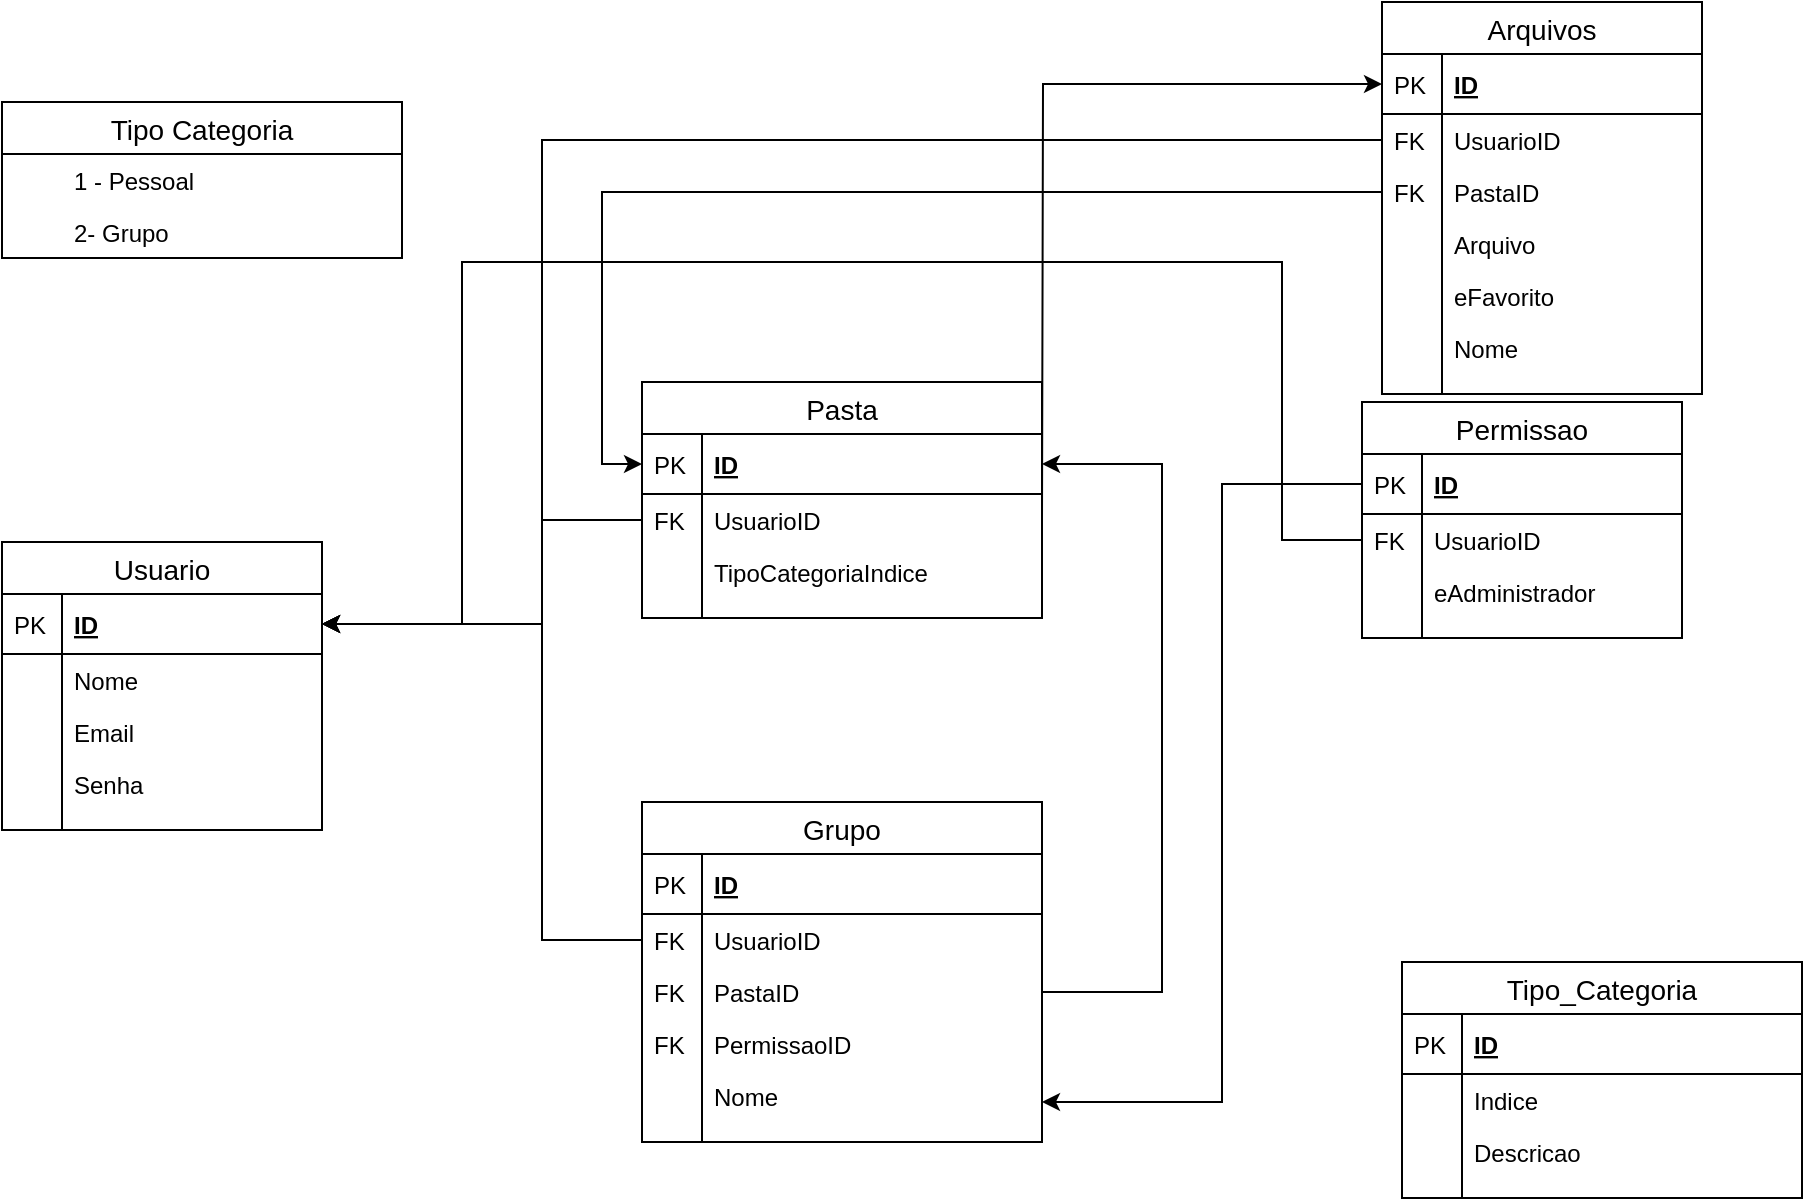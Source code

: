 <mxfile version="13.10.8" type="device"><diagram id="Y_CBN2V1JH_59DsNnTr5" name="Page-1"><mxGraphModel dx="945" dy="1689" grid="1" gridSize="10" guides="1" tooltips="1" connect="1" arrows="1" fold="1" page="1" pageScale="1" pageWidth="850" pageHeight="1100" math="0" shadow="0"><root><mxCell id="0"/><mxCell id="1" parent="0"/><mxCell id="GXHmcTsdNjExEG0GME_P-5" value="Usuario" style="swimlane;fontStyle=0;childLayout=stackLayout;horizontal=1;startSize=26;horizontalStack=0;resizeParent=1;resizeParentMax=0;resizeLast=0;collapsible=1;marginBottom=0;align=center;fontSize=14;" parent="1" vertex="1"><mxGeometry y="-130" width="160" height="144" as="geometry"/></mxCell><mxCell id="GXHmcTsdNjExEG0GME_P-6" value="ID" style="shape=partialRectangle;top=0;left=0;right=0;bottom=1;align=left;verticalAlign=middle;fillColor=none;spacingLeft=34;spacingRight=4;overflow=hidden;rotatable=0;points=[[0,0.5],[1,0.5]];portConstraint=eastwest;dropTarget=0;fontStyle=5;fontSize=12;" parent="GXHmcTsdNjExEG0GME_P-5" vertex="1"><mxGeometry y="26" width="160" height="30" as="geometry"/></mxCell><mxCell id="GXHmcTsdNjExEG0GME_P-7" value="PK" style="shape=partialRectangle;top=0;left=0;bottom=0;fillColor=none;align=left;verticalAlign=middle;spacingLeft=4;spacingRight=4;overflow=hidden;rotatable=0;points=[];portConstraint=eastwest;part=1;fontSize=12;" parent="GXHmcTsdNjExEG0GME_P-6" vertex="1" connectable="0"><mxGeometry width="30" height="30" as="geometry"/></mxCell><mxCell id="GXHmcTsdNjExEG0GME_P-8" value="Nome" style="shape=partialRectangle;top=0;left=0;right=0;bottom=0;align=left;verticalAlign=top;fillColor=none;spacingLeft=34;spacingRight=4;overflow=hidden;rotatable=0;points=[[0,0.5],[1,0.5]];portConstraint=eastwest;dropTarget=0;fontSize=12;" parent="GXHmcTsdNjExEG0GME_P-5" vertex="1"><mxGeometry y="56" width="160" height="26" as="geometry"/></mxCell><mxCell id="GXHmcTsdNjExEG0GME_P-9" value="" style="shape=partialRectangle;top=0;left=0;bottom=0;fillColor=none;align=left;verticalAlign=top;spacingLeft=4;spacingRight=4;overflow=hidden;rotatable=0;points=[];portConstraint=eastwest;part=1;fontSize=12;" parent="GXHmcTsdNjExEG0GME_P-8" vertex="1" connectable="0"><mxGeometry width="30" height="26" as="geometry"/></mxCell><mxCell id="GXHmcTsdNjExEG0GME_P-10" value="Email" style="shape=partialRectangle;top=0;left=0;right=0;bottom=0;align=left;verticalAlign=top;fillColor=none;spacingLeft=34;spacingRight=4;overflow=hidden;rotatable=0;points=[[0,0.5],[1,0.5]];portConstraint=eastwest;dropTarget=0;fontSize=12;" parent="GXHmcTsdNjExEG0GME_P-5" vertex="1"><mxGeometry y="82" width="160" height="26" as="geometry"/></mxCell><mxCell id="GXHmcTsdNjExEG0GME_P-11" value="" style="shape=partialRectangle;top=0;left=0;bottom=0;fillColor=none;align=left;verticalAlign=top;spacingLeft=4;spacingRight=4;overflow=hidden;rotatable=0;points=[];portConstraint=eastwest;part=1;fontSize=12;" parent="GXHmcTsdNjExEG0GME_P-10" vertex="1" connectable="0"><mxGeometry width="30" height="26" as="geometry"/></mxCell><mxCell id="GXHmcTsdNjExEG0GME_P-12" value="Senha" style="shape=partialRectangle;top=0;left=0;right=0;bottom=0;align=left;verticalAlign=top;fillColor=none;spacingLeft=34;spacingRight=4;overflow=hidden;rotatable=0;points=[[0,0.5],[1,0.5]];portConstraint=eastwest;dropTarget=0;fontSize=12;" parent="GXHmcTsdNjExEG0GME_P-5" vertex="1"><mxGeometry y="108" width="160" height="26" as="geometry"/></mxCell><mxCell id="GXHmcTsdNjExEG0GME_P-13" value="" style="shape=partialRectangle;top=0;left=0;bottom=0;fillColor=none;align=left;verticalAlign=top;spacingLeft=4;spacingRight=4;overflow=hidden;rotatable=0;points=[];portConstraint=eastwest;part=1;fontSize=12;" parent="GXHmcTsdNjExEG0GME_P-12" vertex="1" connectable="0"><mxGeometry width="30" height="26" as="geometry"/></mxCell><mxCell id="GXHmcTsdNjExEG0GME_P-14" value="" style="shape=partialRectangle;top=0;left=0;right=0;bottom=0;align=left;verticalAlign=top;fillColor=none;spacingLeft=34;spacingRight=4;overflow=hidden;rotatable=0;points=[[0,0.5],[1,0.5]];portConstraint=eastwest;dropTarget=0;fontSize=12;" parent="GXHmcTsdNjExEG0GME_P-5" vertex="1"><mxGeometry y="134" width="160" height="10" as="geometry"/></mxCell><mxCell id="GXHmcTsdNjExEG0GME_P-15" value="" style="shape=partialRectangle;top=0;left=0;bottom=0;fillColor=none;align=left;verticalAlign=top;spacingLeft=4;spacingRight=4;overflow=hidden;rotatable=0;points=[];portConstraint=eastwest;part=1;fontSize=12;" parent="GXHmcTsdNjExEG0GME_P-14" vertex="1" connectable="0"><mxGeometry width="30" height="10" as="geometry"/></mxCell><mxCell id="UdOI5tjL_8fjqwaxzGf3-22" style="edgeStyle=orthogonalEdgeStyle;rounded=0;orthogonalLoop=1;jettySize=auto;html=1;entryX=1;entryY=0.5;entryDx=0;entryDy=0;" parent="1" source="LT3UlLg-mQmV9K18xNz3-19" target="GXHmcTsdNjExEG0GME_P-6" edge="1"><mxGeometry relative="1" as="geometry"><Array as="points"><mxPoint x="270" y="-141"/><mxPoint x="270" y="-89"/></Array></mxGeometry></mxCell><mxCell id="UdOI5tjL_8fjqwaxzGf3-23" style="edgeStyle=orthogonalEdgeStyle;rounded=0;orthogonalLoop=1;jettySize=auto;html=1;entryX=1;entryY=0.5;entryDx=0;entryDy=0;" parent="1" source="UdOI5tjL_8fjqwaxzGf3-4" target="GXHmcTsdNjExEG0GME_P-6" edge="1"><mxGeometry relative="1" as="geometry"><Array as="points"><mxPoint x="270" y="69"/><mxPoint x="270" y="-89"/></Array></mxGeometry></mxCell><mxCell id="LT3UlLg-mQmV9K18xNz3-10" value="Tipo_Categoria" style="swimlane;fontStyle=0;childLayout=stackLayout;horizontal=1;startSize=26;horizontalStack=0;resizeParent=1;resizeParentMax=0;resizeLast=0;collapsible=1;marginBottom=0;align=center;fontSize=14;" parent="1" vertex="1"><mxGeometry x="700" y="80" width="200" height="118" as="geometry"/></mxCell><mxCell id="LT3UlLg-mQmV9K18xNz3-11" value="ID" style="shape=partialRectangle;top=0;left=0;right=0;bottom=1;align=left;verticalAlign=middle;fillColor=none;spacingLeft=34;spacingRight=4;overflow=hidden;rotatable=0;points=[[0,0.5],[1,0.5]];portConstraint=eastwest;dropTarget=0;fontStyle=5;fontSize=12;" parent="LT3UlLg-mQmV9K18xNz3-10" vertex="1"><mxGeometry y="26" width="200" height="30" as="geometry"/></mxCell><mxCell id="LT3UlLg-mQmV9K18xNz3-12" value="PK" style="shape=partialRectangle;top=0;left=0;bottom=0;fillColor=none;align=left;verticalAlign=middle;spacingLeft=4;spacingRight=4;overflow=hidden;rotatable=0;points=[];portConstraint=eastwest;part=1;fontSize=12;" parent="LT3UlLg-mQmV9K18xNz3-11" vertex="1" connectable="0"><mxGeometry width="30" height="30" as="geometry"/></mxCell><mxCell id="LT3UlLg-mQmV9K18xNz3-13" value="Indice" style="shape=partialRectangle;top=0;left=0;right=0;bottom=0;align=left;verticalAlign=top;fillColor=none;spacingLeft=34;spacingRight=4;overflow=hidden;rotatable=0;points=[[0,0.5],[1,0.5]];portConstraint=eastwest;dropTarget=0;fontSize=12;" parent="LT3UlLg-mQmV9K18xNz3-10" vertex="1"><mxGeometry y="56" width="200" height="26" as="geometry"/></mxCell><mxCell id="LT3UlLg-mQmV9K18xNz3-14" value="" style="shape=partialRectangle;top=0;left=0;bottom=0;fillColor=none;align=left;verticalAlign=top;spacingLeft=4;spacingRight=4;overflow=hidden;rotatable=0;points=[];portConstraint=eastwest;part=1;fontSize=12;" parent="LT3UlLg-mQmV9K18xNz3-13" vertex="1" connectable="0"><mxGeometry width="30" height="26" as="geometry"/></mxCell><mxCell id="LT3UlLg-mQmV9K18xNz3-15" value="Descricao" style="shape=partialRectangle;top=0;left=0;right=0;bottom=0;align=left;verticalAlign=top;fillColor=none;spacingLeft=34;spacingRight=4;overflow=hidden;rotatable=0;points=[[0,0.5],[1,0.5]];portConstraint=eastwest;dropTarget=0;fontSize=12;" parent="LT3UlLg-mQmV9K18xNz3-10" vertex="1"><mxGeometry y="82" width="200" height="26" as="geometry"/></mxCell><mxCell id="LT3UlLg-mQmV9K18xNz3-16" value="" style="shape=partialRectangle;top=0;left=0;bottom=0;fillColor=none;align=left;verticalAlign=top;spacingLeft=4;spacingRight=4;overflow=hidden;rotatable=0;points=[];portConstraint=eastwest;part=1;fontSize=12;" parent="LT3UlLg-mQmV9K18xNz3-15" vertex="1" connectable="0"><mxGeometry width="30" height="26" as="geometry"/></mxCell><mxCell id="LT3UlLg-mQmV9K18xNz3-17" value="" style="shape=partialRectangle;top=0;left=0;right=0;bottom=0;align=left;verticalAlign=top;fillColor=none;spacingLeft=34;spacingRight=4;overflow=hidden;rotatable=0;points=[[0,0.5],[1,0.5]];portConstraint=eastwest;dropTarget=0;fontSize=12;" parent="LT3UlLg-mQmV9K18xNz3-10" vertex="1"><mxGeometry y="108" width="200" height="10" as="geometry"/></mxCell><mxCell id="LT3UlLg-mQmV9K18xNz3-18" value="" style="shape=partialRectangle;top=0;left=0;bottom=0;fillColor=none;align=left;verticalAlign=top;spacingLeft=4;spacingRight=4;overflow=hidden;rotatable=0;points=[];portConstraint=eastwest;part=1;fontSize=12;" parent="LT3UlLg-mQmV9K18xNz3-17" vertex="1" connectable="0"><mxGeometry width="30" height="10" as="geometry"/></mxCell><mxCell id="UdOI5tjL_8fjqwaxzGf3-25" style="edgeStyle=orthogonalEdgeStyle;rounded=0;orthogonalLoop=1;jettySize=auto;html=1;entryX=1;entryY=0.5;entryDx=0;entryDy=0;" parent="1" source="UdOI5tjL_8fjqwaxzGf3-6" target="LT3UlLg-mQmV9K18xNz3-2" edge="1"><mxGeometry relative="1" as="geometry"><Array as="points"><mxPoint x="580" y="95"/><mxPoint x="580" y="-169"/></Array></mxGeometry></mxCell><mxCell id="LT3UlLg-mQmV9K18xNz3-1" value="Pasta" style="swimlane;fontStyle=0;childLayout=stackLayout;horizontal=1;startSize=26;horizontalStack=0;resizeParent=1;resizeParentMax=0;resizeLast=0;collapsible=1;marginBottom=0;align=center;fontSize=14;" parent="1" vertex="1"><mxGeometry x="320" y="-210" width="200" height="118" as="geometry"/></mxCell><mxCell id="LT3UlLg-mQmV9K18xNz3-2" value="ID" style="shape=partialRectangle;top=0;left=0;right=0;bottom=1;align=left;verticalAlign=middle;fillColor=none;spacingLeft=34;spacingRight=4;overflow=hidden;rotatable=0;points=[[0,0.5],[1,0.5]];portConstraint=eastwest;dropTarget=0;fontStyle=5;fontSize=12;" parent="LT3UlLg-mQmV9K18xNz3-1" vertex="1"><mxGeometry y="26" width="200" height="30" as="geometry"/></mxCell><mxCell id="LT3UlLg-mQmV9K18xNz3-3" value="PK" style="shape=partialRectangle;top=0;left=0;bottom=0;fillColor=none;align=left;verticalAlign=middle;spacingLeft=4;spacingRight=4;overflow=hidden;rotatable=0;points=[];portConstraint=eastwest;part=1;fontSize=12;" parent="LT3UlLg-mQmV9K18xNz3-2" vertex="1" connectable="0"><mxGeometry width="30" height="30" as="geometry"/></mxCell><mxCell id="LT3UlLg-mQmV9K18xNz3-19" value="UsuarioID" style="shape=partialRectangle;top=0;left=0;right=0;bottom=0;align=left;verticalAlign=top;fillColor=none;spacingLeft=34;spacingRight=4;overflow=hidden;rotatable=0;points=[[0,0.5],[1,0.5]];portConstraint=eastwest;dropTarget=0;fontSize=12;" parent="LT3UlLg-mQmV9K18xNz3-1" vertex="1"><mxGeometry y="56" width="200" height="26" as="geometry"/></mxCell><mxCell id="LT3UlLg-mQmV9K18xNz3-20" value="FK" style="shape=partialRectangle;top=0;left=0;bottom=0;fillColor=none;align=left;verticalAlign=top;spacingLeft=4;spacingRight=4;overflow=hidden;rotatable=0;points=[];portConstraint=eastwest;part=1;fontSize=12;" parent="LT3UlLg-mQmV9K18xNz3-19" vertex="1" connectable="0"><mxGeometry width="30" height="26" as="geometry"/></mxCell><mxCell id="LT3UlLg-mQmV9K18xNz3-6" value="TipoCategoriaIndice" style="shape=partialRectangle;top=0;left=0;right=0;bottom=0;align=left;verticalAlign=top;fillColor=none;spacingLeft=34;spacingRight=4;overflow=hidden;rotatable=0;points=[[0,0.5],[1,0.5]];portConstraint=eastwest;dropTarget=0;fontSize=12;" parent="LT3UlLg-mQmV9K18xNz3-1" vertex="1"><mxGeometry y="82" width="200" height="26" as="geometry"/></mxCell><mxCell id="LT3UlLg-mQmV9K18xNz3-7" value="" style="shape=partialRectangle;top=0;left=0;bottom=0;fillColor=none;align=left;verticalAlign=top;spacingLeft=4;spacingRight=4;overflow=hidden;rotatable=0;points=[];portConstraint=eastwest;part=1;fontSize=12;" parent="LT3UlLg-mQmV9K18xNz3-6" vertex="1" connectable="0"><mxGeometry width="30" height="26" as="geometry"/></mxCell><mxCell id="LT3UlLg-mQmV9K18xNz3-8" value="" style="shape=partialRectangle;top=0;left=0;right=0;bottom=0;align=left;verticalAlign=top;fillColor=none;spacingLeft=34;spacingRight=4;overflow=hidden;rotatable=0;points=[[0,0.5],[1,0.5]];portConstraint=eastwest;dropTarget=0;fontSize=12;" parent="LT3UlLg-mQmV9K18xNz3-1" vertex="1"><mxGeometry y="108" width="200" height="10" as="geometry"/></mxCell><mxCell id="LT3UlLg-mQmV9K18xNz3-9" value="" style="shape=partialRectangle;top=0;left=0;bottom=0;fillColor=none;align=left;verticalAlign=top;spacingLeft=4;spacingRight=4;overflow=hidden;rotatable=0;points=[];portConstraint=eastwest;part=1;fontSize=12;" parent="LT3UlLg-mQmV9K18xNz3-8" vertex="1" connectable="0"><mxGeometry width="30" height="10" as="geometry"/></mxCell><mxCell id="UdOI5tjL_8fjqwaxzGf3-1" value="Grupo" style="swimlane;fontStyle=0;childLayout=stackLayout;horizontal=1;startSize=26;horizontalStack=0;resizeParent=1;resizeParentMax=0;resizeLast=0;collapsible=1;marginBottom=0;align=center;fontSize=14;" parent="1" vertex="1"><mxGeometry x="320" width="200" height="170" as="geometry"/></mxCell><mxCell id="UdOI5tjL_8fjqwaxzGf3-2" value="ID" style="shape=partialRectangle;top=0;left=0;right=0;bottom=1;align=left;verticalAlign=middle;fillColor=none;spacingLeft=34;spacingRight=4;overflow=hidden;rotatable=0;points=[[0,0.5],[1,0.5]];portConstraint=eastwest;dropTarget=0;fontStyle=5;fontSize=12;" parent="UdOI5tjL_8fjqwaxzGf3-1" vertex="1"><mxGeometry y="26" width="200" height="30" as="geometry"/></mxCell><mxCell id="UdOI5tjL_8fjqwaxzGf3-3" value="PK" style="shape=partialRectangle;top=0;left=0;bottom=0;fillColor=none;align=left;verticalAlign=middle;spacingLeft=4;spacingRight=4;overflow=hidden;rotatable=0;points=[];portConstraint=eastwest;part=1;fontSize=12;" parent="UdOI5tjL_8fjqwaxzGf3-2" vertex="1" connectable="0"><mxGeometry width="30" height="30" as="geometry"/></mxCell><mxCell id="UdOI5tjL_8fjqwaxzGf3-4" value="UsuarioID" style="shape=partialRectangle;top=0;left=0;right=0;bottom=0;align=left;verticalAlign=top;fillColor=none;spacingLeft=34;spacingRight=4;overflow=hidden;rotatable=0;points=[[0,0.5],[1,0.5]];portConstraint=eastwest;dropTarget=0;fontSize=12;" parent="UdOI5tjL_8fjqwaxzGf3-1" vertex="1"><mxGeometry y="56" width="200" height="26" as="geometry"/></mxCell><mxCell id="UdOI5tjL_8fjqwaxzGf3-5" value="FK" style="shape=partialRectangle;top=0;left=0;bottom=0;fillColor=none;align=left;verticalAlign=top;spacingLeft=4;spacingRight=4;overflow=hidden;rotatable=0;points=[];portConstraint=eastwest;part=1;fontSize=12;" parent="UdOI5tjL_8fjqwaxzGf3-4" vertex="1" connectable="0"><mxGeometry width="30" height="26" as="geometry"/></mxCell><mxCell id="UdOI5tjL_8fjqwaxzGf3-6" value="PastaID" style="shape=partialRectangle;top=0;left=0;right=0;bottom=0;align=left;verticalAlign=top;fillColor=none;spacingLeft=34;spacingRight=4;overflow=hidden;rotatable=0;points=[[0,0.5],[1,0.5]];portConstraint=eastwest;dropTarget=0;fontSize=12;" parent="UdOI5tjL_8fjqwaxzGf3-1" vertex="1"><mxGeometry y="82" width="200" height="26" as="geometry"/></mxCell><mxCell id="UdOI5tjL_8fjqwaxzGf3-7" value="FK" style="shape=partialRectangle;top=0;left=0;bottom=0;fillColor=none;align=left;verticalAlign=top;spacingLeft=4;spacingRight=4;overflow=hidden;rotatable=0;points=[];portConstraint=eastwest;part=1;fontSize=12;" parent="UdOI5tjL_8fjqwaxzGf3-6" vertex="1" connectable="0"><mxGeometry width="30" height="26" as="geometry"/></mxCell><mxCell id="YLEp6Fr2d6llqHkn0k5--8" value="PermissaoID" style="shape=partialRectangle;top=0;left=0;right=0;bottom=0;align=left;verticalAlign=top;fillColor=none;spacingLeft=34;spacingRight=4;overflow=hidden;rotatable=0;points=[[0,0.5],[1,0.5]];portConstraint=eastwest;dropTarget=0;fontSize=12;" parent="UdOI5tjL_8fjqwaxzGf3-1" vertex="1"><mxGeometry y="108" width="200" height="26" as="geometry"/></mxCell><mxCell id="YLEp6Fr2d6llqHkn0k5--9" value="FK" style="shape=partialRectangle;top=0;left=0;bottom=0;fillColor=none;align=left;verticalAlign=top;spacingLeft=4;spacingRight=4;overflow=hidden;rotatable=0;points=[];portConstraint=eastwest;part=1;fontSize=12;" parent="YLEp6Fr2d6llqHkn0k5--8" vertex="1" connectable="0"><mxGeometry width="30" height="26" as="geometry"/></mxCell><mxCell id="YLEp6Fr2d6llqHkn0k5--3" value="Nome" style="shape=partialRectangle;top=0;left=0;right=0;bottom=0;align=left;verticalAlign=top;fillColor=none;spacingLeft=34;spacingRight=4;overflow=hidden;rotatable=0;points=[[0,0.5],[1,0.5]];portConstraint=eastwest;dropTarget=0;fontSize=12;" parent="UdOI5tjL_8fjqwaxzGf3-1" vertex="1"><mxGeometry y="134" width="200" height="26" as="geometry"/></mxCell><mxCell id="YLEp6Fr2d6llqHkn0k5--4" value="" style="shape=partialRectangle;top=0;left=0;bottom=0;fillColor=none;align=left;verticalAlign=top;spacingLeft=4;spacingRight=4;overflow=hidden;rotatable=0;points=[];portConstraint=eastwest;part=1;fontSize=12;" parent="YLEp6Fr2d6llqHkn0k5--3" vertex="1" connectable="0"><mxGeometry width="30" height="26" as="geometry"/></mxCell><mxCell id="UdOI5tjL_8fjqwaxzGf3-10" value="" style="shape=partialRectangle;top=0;left=0;right=0;bottom=0;align=left;verticalAlign=top;fillColor=none;spacingLeft=34;spacingRight=4;overflow=hidden;rotatable=0;points=[[0,0.5],[1,0.5]];portConstraint=eastwest;dropTarget=0;fontSize=12;" parent="UdOI5tjL_8fjqwaxzGf3-1" vertex="1"><mxGeometry y="160" width="200" height="10" as="geometry"/></mxCell><mxCell id="UdOI5tjL_8fjqwaxzGf3-11" value="" style="shape=partialRectangle;top=0;left=0;bottom=0;fillColor=none;align=left;verticalAlign=top;spacingLeft=4;spacingRight=4;overflow=hidden;rotatable=0;points=[];portConstraint=eastwest;part=1;fontSize=12;" parent="UdOI5tjL_8fjqwaxzGf3-10" vertex="1" connectable="0"><mxGeometry width="30" height="10" as="geometry"/></mxCell><mxCell id="UdOI5tjL_8fjqwaxzGf3-28" style="edgeStyle=orthogonalEdgeStyle;rounded=0;orthogonalLoop=1;jettySize=auto;html=1;entryX=0;entryY=0.5;entryDx=0;entryDy=0;" parent="1" target="GXHmcTsdNjExEG0GME_P-19" edge="1"><mxGeometry relative="1" as="geometry"><mxPoint x="520" y="-141" as="sourcePoint"/></mxGeometry></mxCell><mxCell id="UdOI5tjL_8fjqwaxzGf3-29" style="edgeStyle=orthogonalEdgeStyle;rounded=0;orthogonalLoop=1;jettySize=auto;html=1;entryX=1;entryY=0.5;entryDx=0;entryDy=0;exitX=0;exitY=0.5;exitDx=0;exitDy=0;" parent="1" source="GXHmcTsdNjExEG0GME_P-21" target="GXHmcTsdNjExEG0GME_P-6" edge="1"><mxGeometry relative="1" as="geometry"><Array as="points"><mxPoint x="270" y="-331"/><mxPoint x="270" y="-89"/></Array><mxPoint x="670" y="-331" as="sourcePoint"/></mxGeometry></mxCell><mxCell id="GXHmcTsdNjExEG0GME_P-18" value="Arquivos" style="swimlane;fontStyle=0;childLayout=stackLayout;horizontal=1;startSize=26;horizontalStack=0;resizeParent=1;resizeParentMax=0;resizeLast=0;collapsible=1;marginBottom=0;align=center;fontSize=14;" parent="1" vertex="1"><mxGeometry x="690" y="-400" width="160" height="196" as="geometry"/></mxCell><mxCell id="GXHmcTsdNjExEG0GME_P-19" value="ID" style="shape=partialRectangle;top=0;left=0;right=0;bottom=1;align=left;verticalAlign=middle;fillColor=none;spacingLeft=34;spacingRight=4;overflow=hidden;rotatable=0;points=[[0,0.5],[1,0.5]];portConstraint=eastwest;dropTarget=0;fontStyle=5;fontSize=12;" parent="GXHmcTsdNjExEG0GME_P-18" vertex="1"><mxGeometry y="26" width="160" height="30" as="geometry"/></mxCell><mxCell id="GXHmcTsdNjExEG0GME_P-20" value="PK" style="shape=partialRectangle;top=0;left=0;bottom=0;fillColor=none;align=left;verticalAlign=middle;spacingLeft=4;spacingRight=4;overflow=hidden;rotatable=0;points=[];portConstraint=eastwest;part=1;fontSize=12;" parent="GXHmcTsdNjExEG0GME_P-19" vertex="1" connectable="0"><mxGeometry width="30" height="30" as="geometry"/></mxCell><mxCell id="GXHmcTsdNjExEG0GME_P-21" value="UsuarioID" style="shape=partialRectangle;top=0;left=0;right=0;bottom=0;align=left;verticalAlign=top;fillColor=none;spacingLeft=34;spacingRight=4;overflow=hidden;rotatable=0;points=[[0,0.5],[1,0.5]];portConstraint=eastwest;dropTarget=0;fontSize=12;" parent="GXHmcTsdNjExEG0GME_P-18" vertex="1"><mxGeometry y="56" width="160" height="26" as="geometry"/></mxCell><mxCell id="GXHmcTsdNjExEG0GME_P-22" value="FK" style="shape=partialRectangle;top=0;left=0;bottom=0;fillColor=none;align=left;verticalAlign=top;spacingLeft=4;spacingRight=4;overflow=hidden;rotatable=0;points=[];portConstraint=eastwest;part=1;fontSize=12;" parent="GXHmcTsdNjExEG0GME_P-21" vertex="1" connectable="0"><mxGeometry width="30" height="26" as="geometry"/></mxCell><mxCell id="yHuLboPWzXjC7rX9FIsF-3" value="PastaID" style="shape=partialRectangle;top=0;left=0;right=0;bottom=0;align=left;verticalAlign=top;fillColor=none;spacingLeft=34;spacingRight=4;overflow=hidden;rotatable=0;points=[[0,0.5],[1,0.5]];portConstraint=eastwest;dropTarget=0;fontSize=12;" vertex="1" parent="GXHmcTsdNjExEG0GME_P-18"><mxGeometry y="82" width="160" height="26" as="geometry"/></mxCell><mxCell id="yHuLboPWzXjC7rX9FIsF-4" value="FK" style="shape=partialRectangle;top=0;left=0;bottom=0;fillColor=none;align=left;verticalAlign=top;spacingLeft=4;spacingRight=4;overflow=hidden;rotatable=0;points=[];portConstraint=eastwest;part=1;fontSize=12;" vertex="1" connectable="0" parent="yHuLboPWzXjC7rX9FIsF-3"><mxGeometry width="30" height="26" as="geometry"/></mxCell><mxCell id="GXHmcTsdNjExEG0GME_P-23" value="Arquivo" style="shape=partialRectangle;top=0;left=0;right=0;bottom=0;align=left;verticalAlign=top;fillColor=none;spacingLeft=34;spacingRight=4;overflow=hidden;rotatable=0;points=[[0,0.5],[1,0.5]];portConstraint=eastwest;dropTarget=0;fontSize=12;" parent="GXHmcTsdNjExEG0GME_P-18" vertex="1"><mxGeometry y="108" width="160" height="26" as="geometry"/></mxCell><mxCell id="GXHmcTsdNjExEG0GME_P-24" value="" style="shape=partialRectangle;top=0;left=0;bottom=0;fillColor=none;align=left;verticalAlign=top;spacingLeft=4;spacingRight=4;overflow=hidden;rotatable=0;points=[];portConstraint=eastwest;part=1;fontSize=12;" parent="GXHmcTsdNjExEG0GME_P-23" vertex="1" connectable="0"><mxGeometry width="30" height="26" as="geometry"/></mxCell><mxCell id="LT3UlLg-mQmV9K18xNz3-21" value="eFavorito" style="shape=partialRectangle;top=0;left=0;right=0;bottom=0;align=left;verticalAlign=top;fillColor=none;spacingLeft=34;spacingRight=4;overflow=hidden;rotatable=0;points=[[0,0.5],[1,0.5]];portConstraint=eastwest;dropTarget=0;fontSize=12;" parent="GXHmcTsdNjExEG0GME_P-18" vertex="1"><mxGeometry y="134" width="160" height="26" as="geometry"/></mxCell><mxCell id="LT3UlLg-mQmV9K18xNz3-22" value="" style="shape=partialRectangle;top=0;left=0;bottom=0;fillColor=none;align=left;verticalAlign=top;spacingLeft=4;spacingRight=4;overflow=hidden;rotatable=0;points=[];portConstraint=eastwest;part=1;fontSize=12;" parent="LT3UlLg-mQmV9K18xNz3-21" vertex="1" connectable="0"><mxGeometry width="30" height="26" as="geometry"/></mxCell><mxCell id="YLEp6Fr2d6llqHkn0k5--5" value="Nome" style="shape=partialRectangle;top=0;left=0;right=0;bottom=0;align=left;verticalAlign=top;fillColor=none;spacingLeft=34;spacingRight=4;overflow=hidden;rotatable=0;points=[[0,0.5],[1,0.5]];portConstraint=eastwest;dropTarget=0;fontSize=12;" parent="GXHmcTsdNjExEG0GME_P-18" vertex="1"><mxGeometry y="160" width="160" height="26" as="geometry"/></mxCell><mxCell id="YLEp6Fr2d6llqHkn0k5--6" value="" style="shape=partialRectangle;top=0;left=0;bottom=0;fillColor=none;align=left;verticalAlign=top;spacingLeft=4;spacingRight=4;overflow=hidden;rotatable=0;points=[];portConstraint=eastwest;part=1;fontSize=12;" parent="YLEp6Fr2d6llqHkn0k5--5" vertex="1" connectable="0"><mxGeometry width="30" height="26" as="geometry"/></mxCell><mxCell id="GXHmcTsdNjExEG0GME_P-29" value="" style="shape=partialRectangle;top=0;left=0;right=0;bottom=0;align=left;verticalAlign=top;fillColor=none;spacingLeft=34;spacingRight=4;overflow=hidden;rotatable=0;points=[[0,0.5],[1,0.5]];portConstraint=eastwest;dropTarget=0;fontSize=12;" parent="GXHmcTsdNjExEG0GME_P-18" vertex="1"><mxGeometry y="186" width="160" height="10" as="geometry"/></mxCell><mxCell id="GXHmcTsdNjExEG0GME_P-30" value="" style="shape=partialRectangle;top=0;left=0;bottom=0;fillColor=none;align=left;verticalAlign=top;spacingLeft=4;spacingRight=4;overflow=hidden;rotatable=0;points=[];portConstraint=eastwest;part=1;fontSize=12;" parent="GXHmcTsdNjExEG0GME_P-29" vertex="1" connectable="0"><mxGeometry width="30" height="10" as="geometry"/></mxCell><mxCell id="UdOI5tjL_8fjqwaxzGf3-12" value="Tipo Categoria" style="swimlane;fontStyle=0;childLayout=stackLayout;horizontal=1;startSize=26;horizontalStack=0;resizeParent=1;resizeParentMax=0;resizeLast=0;collapsible=1;marginBottom=0;align=center;fontSize=14;" parent="1" vertex="1"><mxGeometry y="-350" width="200" height="78" as="geometry"/></mxCell><mxCell id="UdOI5tjL_8fjqwaxzGf3-15" value="1 - Pessoal" style="shape=partialRectangle;top=0;left=0;right=0;bottom=0;align=left;verticalAlign=top;fillColor=none;spacingLeft=34;spacingRight=4;overflow=hidden;rotatable=0;points=[[0,0.5],[1,0.5]];portConstraint=eastwest;dropTarget=0;fontSize=12;" parent="UdOI5tjL_8fjqwaxzGf3-12" vertex="1"><mxGeometry y="26" width="200" height="26" as="geometry"/></mxCell><mxCell id="UdOI5tjL_8fjqwaxzGf3-17" value="2- Grupo" style="shape=partialRectangle;top=0;left=0;right=0;bottom=0;align=left;verticalAlign=top;fillColor=none;spacingLeft=34;spacingRight=4;overflow=hidden;rotatable=0;points=[[0,0.5],[1,0.5]];portConstraint=eastwest;dropTarget=0;fontSize=12;" parent="UdOI5tjL_8fjqwaxzGf3-12" vertex="1"><mxGeometry y="52" width="200" height="26" as="geometry"/></mxCell><mxCell id="UdOI5tjL_8fjqwaxzGf3-30" value="Permissao" style="swimlane;fontStyle=0;childLayout=stackLayout;horizontal=1;startSize=26;horizontalStack=0;resizeParent=1;resizeParentMax=0;resizeLast=0;collapsible=1;marginBottom=0;align=center;fontSize=14;" parent="1" vertex="1"><mxGeometry x="680" y="-200" width="160" height="118" as="geometry"/></mxCell><mxCell id="UdOI5tjL_8fjqwaxzGf3-31" value="ID" style="shape=partialRectangle;top=0;left=0;right=0;bottom=1;align=left;verticalAlign=middle;fillColor=none;spacingLeft=34;spacingRight=4;overflow=hidden;rotatable=0;points=[[0,0.5],[1,0.5]];portConstraint=eastwest;dropTarget=0;fontStyle=5;fontSize=12;" parent="UdOI5tjL_8fjqwaxzGf3-30" vertex="1"><mxGeometry y="26" width="160" height="30" as="geometry"/></mxCell><mxCell id="UdOI5tjL_8fjqwaxzGf3-32" value="PK" style="shape=partialRectangle;top=0;left=0;bottom=0;fillColor=none;align=left;verticalAlign=middle;spacingLeft=4;spacingRight=4;overflow=hidden;rotatable=0;points=[];portConstraint=eastwest;part=1;fontSize=12;" parent="UdOI5tjL_8fjqwaxzGf3-31" vertex="1" connectable="0"><mxGeometry width="30" height="30" as="geometry"/></mxCell><mxCell id="UdOI5tjL_8fjqwaxzGf3-33" value="UsuarioID" style="shape=partialRectangle;top=0;left=0;right=0;bottom=0;align=left;verticalAlign=top;fillColor=none;spacingLeft=34;spacingRight=4;overflow=hidden;rotatable=0;points=[[0,0.5],[1,0.5]];portConstraint=eastwest;dropTarget=0;fontSize=12;" parent="UdOI5tjL_8fjqwaxzGf3-30" vertex="1"><mxGeometry y="56" width="160" height="26" as="geometry"/></mxCell><mxCell id="UdOI5tjL_8fjqwaxzGf3-34" value="FK" style="shape=partialRectangle;top=0;left=0;bottom=0;fillColor=none;align=left;verticalAlign=top;spacingLeft=4;spacingRight=4;overflow=hidden;rotatable=0;points=[];portConstraint=eastwest;part=1;fontSize=12;" parent="UdOI5tjL_8fjqwaxzGf3-33" vertex="1" connectable="0"><mxGeometry width="30" height="26" as="geometry"/></mxCell><mxCell id="UdOI5tjL_8fjqwaxzGf3-35" value="eAdministrador" style="shape=partialRectangle;top=0;left=0;right=0;bottom=0;align=left;verticalAlign=top;fillColor=none;spacingLeft=34;spacingRight=4;overflow=hidden;rotatable=0;points=[[0,0.5],[1,0.5]];portConstraint=eastwest;dropTarget=0;fontSize=12;" parent="UdOI5tjL_8fjqwaxzGf3-30" vertex="1"><mxGeometry y="82" width="160" height="26" as="geometry"/></mxCell><mxCell id="UdOI5tjL_8fjqwaxzGf3-36" value="" style="shape=partialRectangle;top=0;left=0;bottom=0;fillColor=none;align=left;verticalAlign=top;spacingLeft=4;spacingRight=4;overflow=hidden;rotatable=0;points=[];portConstraint=eastwest;part=1;fontSize=12;" parent="UdOI5tjL_8fjqwaxzGf3-35" vertex="1" connectable="0"><mxGeometry width="30" height="26" as="geometry"/></mxCell><mxCell id="UdOI5tjL_8fjqwaxzGf3-39" value="" style="shape=partialRectangle;top=0;left=0;right=0;bottom=0;align=left;verticalAlign=top;fillColor=none;spacingLeft=34;spacingRight=4;overflow=hidden;rotatable=0;points=[[0,0.5],[1,0.5]];portConstraint=eastwest;dropTarget=0;fontSize=12;" parent="UdOI5tjL_8fjqwaxzGf3-30" vertex="1"><mxGeometry y="108" width="160" height="10" as="geometry"/></mxCell><mxCell id="UdOI5tjL_8fjqwaxzGf3-40" value="" style="shape=partialRectangle;top=0;left=0;bottom=0;fillColor=none;align=left;verticalAlign=top;spacingLeft=4;spacingRight=4;overflow=hidden;rotatable=0;points=[];portConstraint=eastwest;part=1;fontSize=12;" parent="UdOI5tjL_8fjqwaxzGf3-39" vertex="1" connectable="0"><mxGeometry width="30" height="10" as="geometry"/></mxCell><mxCell id="UdOI5tjL_8fjqwaxzGf3-46" style="edgeStyle=orthogonalEdgeStyle;rounded=0;orthogonalLoop=1;jettySize=auto;html=1;entryX=1;entryY=0.5;entryDx=0;entryDy=0;" parent="1" source="UdOI5tjL_8fjqwaxzGf3-33" target="GXHmcTsdNjExEG0GME_P-6" edge="1"><mxGeometry relative="1" as="geometry"><Array as="points"><mxPoint x="640" y="-131"/><mxPoint x="640" y="-270"/><mxPoint x="230" y="-270"/><mxPoint x="230" y="-89"/></Array></mxGeometry></mxCell><mxCell id="YLEp6Fr2d6llqHkn0k5--10" style="edgeStyle=orthogonalEdgeStyle;rounded=0;orthogonalLoop=1;jettySize=auto;html=1;" parent="1" source="UdOI5tjL_8fjqwaxzGf3-31" edge="1"><mxGeometry relative="1" as="geometry"><mxPoint x="520" y="150" as="targetPoint"/><Array as="points"><mxPoint x="610" y="-159"/><mxPoint x="610" y="150"/><mxPoint x="524" y="150"/></Array></mxGeometry></mxCell><mxCell id="yHuLboPWzXjC7rX9FIsF-5" style="edgeStyle=orthogonalEdgeStyle;rounded=0;orthogonalLoop=1;jettySize=auto;html=1;entryX=0;entryY=0.5;entryDx=0;entryDy=0;" edge="1" parent="1" source="yHuLboPWzXjC7rX9FIsF-3" target="LT3UlLg-mQmV9K18xNz3-2"><mxGeometry relative="1" as="geometry"/></mxCell></root></mxGraphModel></diagram></mxfile>